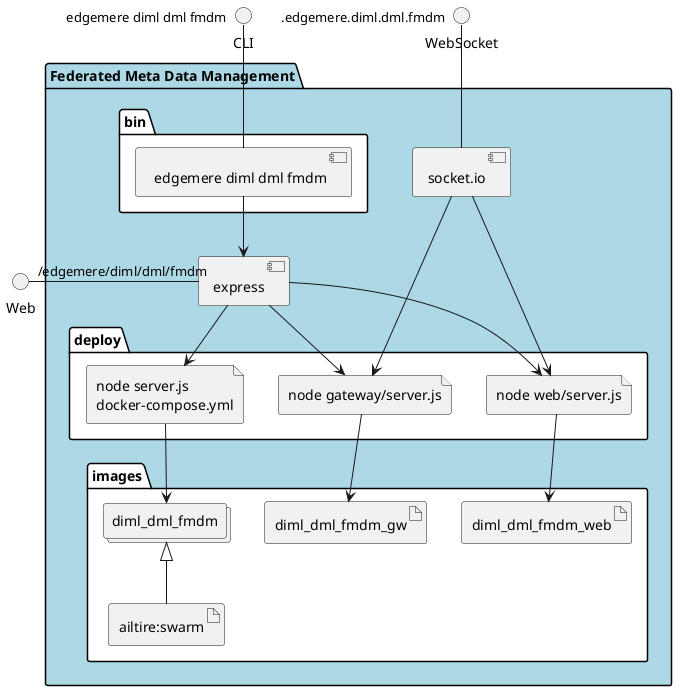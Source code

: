 @startuml
  interface CLI
  interface Web
  interface WebSocket
package "Federated Meta Data Management" #lightblue {
  component express as REST
  component socket.io as socket
  folder bin #ffffff {
    component " edgemere diml dml fmdm" as binName
  }
  binName --> REST

  folder deploy #ffffff {
      file "node server.js\ndocker-compose.yml" as diml_dml_fmdm_container
      REST --> diml_dml_fmdm_container

  
    file "node web/server.js" as web_container
    REST --> web_container
    socket ---> web_container
  
    file "node gateway/server.js" as gateway_container
    REST --> gateway_container
    socket ---> gateway_container
  
  }
  folder images #ffffff {
    collections "diml_dml_fmdm" as diml_dml_fmdmimage
    artifact "ailtire:swarm" as ailtireswarm
    diml_dml_fmdmimage <|-- ailtireswarm
    diml_dml_fmdm_container --> diml_dml_fmdmimage

  
      artifact diml_dml_fmdm_web
      web_container --> diml_dml_fmdm_web
    
      artifact diml_dml_fmdm_gw
      gateway_container --> diml_dml_fmdm_gw
    
  }
}
CLI " edgemere diml dml fmdm" -- binName
Web "/edgemere/diml/dml/fmdm" - REST
WebSocket ".edgemere.diml.dml.fmdm" -- socket

@enduml
